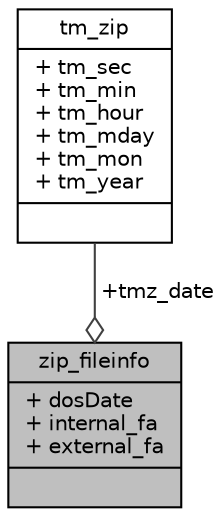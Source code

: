 digraph "zip_fileinfo"
{
  edge [fontname="Helvetica",fontsize="10",labelfontname="Helvetica",labelfontsize="10"];
  node [fontname="Helvetica",fontsize="10",shape=record];
  Node1 [label="{zip_fileinfo\n|+ dosDate\l+ internal_fa\l+ external_fa\l|}",height=0.2,width=0.4,color="black", fillcolor="grey75", style="filled", fontcolor="black"];
  Node2 -> Node1 [color="grey25",fontsize="10",style="solid",label=" +tmz_date" ,arrowhead="odiamond",fontname="Helvetica"];
  Node2 [label="{tm_zip\n|+ tm_sec\l+ tm_min\l+ tm_hour\l+ tm_mday\l+ tm_mon\l+ tm_year\l|}",height=0.2,width=0.4,color="black", fillcolor="white", style="filled",URL="$zip_8h.html#structtm__zip"];
}
